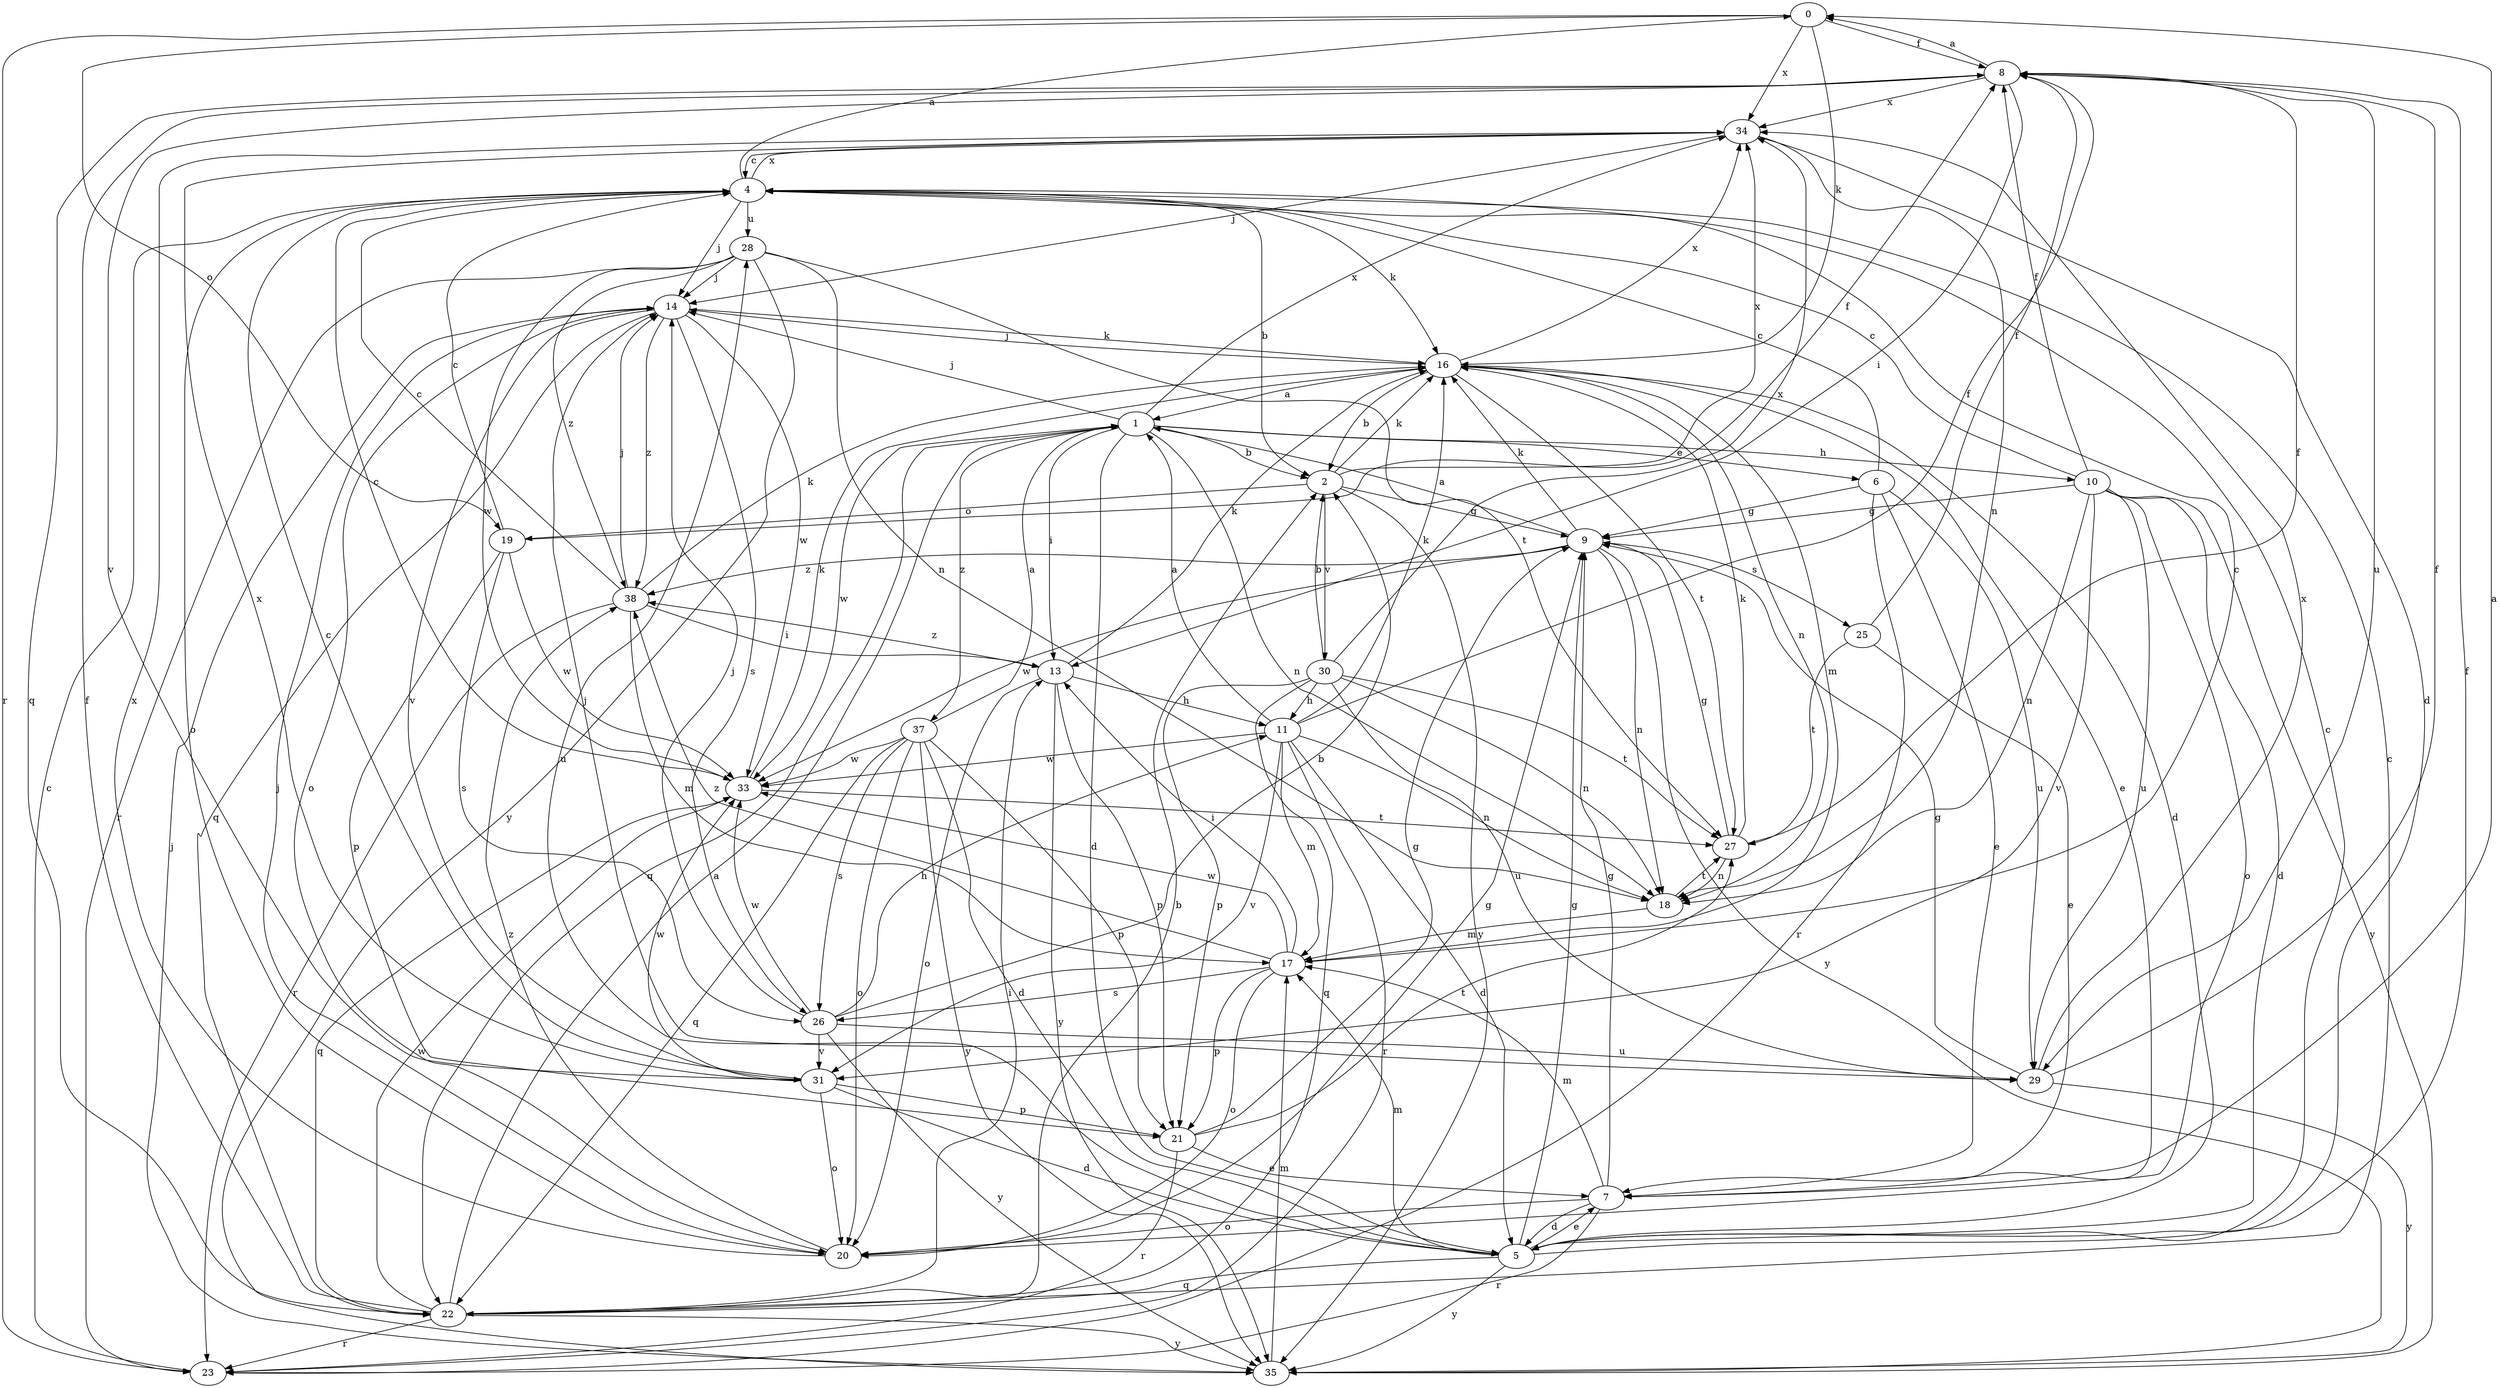 strict digraph  {
0;
1;
2;
4;
5;
6;
7;
8;
9;
10;
11;
13;
14;
16;
17;
18;
19;
20;
21;
22;
23;
25;
26;
27;
28;
29;
30;
31;
33;
34;
35;
37;
38;
0 -> 8  [label=f];
0 -> 16  [label=k];
0 -> 19  [label=o];
0 -> 23  [label=r];
0 -> 34  [label=x];
1 -> 2  [label=b];
1 -> 5  [label=d];
1 -> 6  [label=e];
1 -> 10  [label=h];
1 -> 13  [label=i];
1 -> 14  [label=j];
1 -> 18  [label=n];
1 -> 22  [label=q];
1 -> 33  [label=w];
1 -> 34  [label=x];
1 -> 37  [label=z];
2 -> 9  [label=g];
2 -> 16  [label=k];
2 -> 19  [label=o];
2 -> 30  [label=v];
2 -> 34  [label=x];
2 -> 35  [label=y];
4 -> 0  [label=a];
4 -> 2  [label=b];
4 -> 14  [label=j];
4 -> 16  [label=k];
4 -> 20  [label=o];
4 -> 28  [label=u];
4 -> 34  [label=x];
5 -> 4  [label=c];
5 -> 7  [label=e];
5 -> 8  [label=f];
5 -> 9  [label=g];
5 -> 17  [label=m];
5 -> 22  [label=q];
5 -> 28  [label=u];
5 -> 35  [label=y];
6 -> 4  [label=c];
6 -> 7  [label=e];
6 -> 9  [label=g];
6 -> 23  [label=r];
6 -> 29  [label=u];
7 -> 0  [label=a];
7 -> 5  [label=d];
7 -> 9  [label=g];
7 -> 17  [label=m];
7 -> 20  [label=o];
7 -> 23  [label=r];
8 -> 0  [label=a];
8 -> 13  [label=i];
8 -> 22  [label=q];
8 -> 29  [label=u];
8 -> 31  [label=v];
8 -> 34  [label=x];
9 -> 1  [label=a];
9 -> 16  [label=k];
9 -> 18  [label=n];
9 -> 25  [label=s];
9 -> 33  [label=w];
9 -> 35  [label=y];
9 -> 38  [label=z];
10 -> 4  [label=c];
10 -> 5  [label=d];
10 -> 8  [label=f];
10 -> 9  [label=g];
10 -> 18  [label=n];
10 -> 20  [label=o];
10 -> 29  [label=u];
10 -> 31  [label=v];
10 -> 35  [label=y];
11 -> 1  [label=a];
11 -> 5  [label=d];
11 -> 8  [label=f];
11 -> 16  [label=k];
11 -> 17  [label=m];
11 -> 18  [label=n];
11 -> 23  [label=r];
11 -> 31  [label=v];
11 -> 33  [label=w];
13 -> 11  [label=h];
13 -> 16  [label=k];
13 -> 20  [label=o];
13 -> 21  [label=p];
13 -> 35  [label=y];
13 -> 38  [label=z];
14 -> 16  [label=k];
14 -> 20  [label=o];
14 -> 22  [label=q];
14 -> 26  [label=s];
14 -> 31  [label=v];
14 -> 33  [label=w];
14 -> 38  [label=z];
16 -> 1  [label=a];
16 -> 2  [label=b];
16 -> 5  [label=d];
16 -> 7  [label=e];
16 -> 14  [label=j];
16 -> 17  [label=m];
16 -> 18  [label=n];
16 -> 27  [label=t];
16 -> 34  [label=x];
17 -> 4  [label=c];
17 -> 13  [label=i];
17 -> 20  [label=o];
17 -> 21  [label=p];
17 -> 26  [label=s];
17 -> 33  [label=w];
17 -> 38  [label=z];
18 -> 17  [label=m];
18 -> 27  [label=t];
19 -> 4  [label=c];
19 -> 8  [label=f];
19 -> 21  [label=p];
19 -> 26  [label=s];
19 -> 33  [label=w];
20 -> 9  [label=g];
20 -> 14  [label=j];
20 -> 34  [label=x];
20 -> 38  [label=z];
21 -> 7  [label=e];
21 -> 9  [label=g];
21 -> 23  [label=r];
21 -> 27  [label=t];
22 -> 1  [label=a];
22 -> 2  [label=b];
22 -> 4  [label=c];
22 -> 8  [label=f];
22 -> 13  [label=i];
22 -> 23  [label=r];
22 -> 33  [label=w];
22 -> 35  [label=y];
23 -> 4  [label=c];
25 -> 7  [label=e];
25 -> 8  [label=f];
25 -> 27  [label=t];
26 -> 2  [label=b];
26 -> 11  [label=h];
26 -> 14  [label=j];
26 -> 29  [label=u];
26 -> 31  [label=v];
26 -> 33  [label=w];
26 -> 35  [label=y];
27 -> 8  [label=f];
27 -> 9  [label=g];
27 -> 16  [label=k];
27 -> 18  [label=n];
28 -> 14  [label=j];
28 -> 18  [label=n];
28 -> 23  [label=r];
28 -> 27  [label=t];
28 -> 33  [label=w];
28 -> 35  [label=y];
28 -> 38  [label=z];
29 -> 8  [label=f];
29 -> 9  [label=g];
29 -> 14  [label=j];
29 -> 34  [label=x];
29 -> 35  [label=y];
30 -> 2  [label=b];
30 -> 11  [label=h];
30 -> 18  [label=n];
30 -> 21  [label=p];
30 -> 22  [label=q];
30 -> 27  [label=t];
30 -> 29  [label=u];
30 -> 34  [label=x];
31 -> 4  [label=c];
31 -> 5  [label=d];
31 -> 20  [label=o];
31 -> 21  [label=p];
31 -> 33  [label=w];
31 -> 34  [label=x];
33 -> 4  [label=c];
33 -> 16  [label=k];
33 -> 22  [label=q];
33 -> 27  [label=t];
34 -> 4  [label=c];
34 -> 5  [label=d];
34 -> 14  [label=j];
34 -> 18  [label=n];
35 -> 14  [label=j];
35 -> 17  [label=m];
37 -> 1  [label=a];
37 -> 5  [label=d];
37 -> 20  [label=o];
37 -> 21  [label=p];
37 -> 22  [label=q];
37 -> 26  [label=s];
37 -> 33  [label=w];
37 -> 35  [label=y];
38 -> 4  [label=c];
38 -> 13  [label=i];
38 -> 14  [label=j];
38 -> 16  [label=k];
38 -> 17  [label=m];
38 -> 23  [label=r];
}
